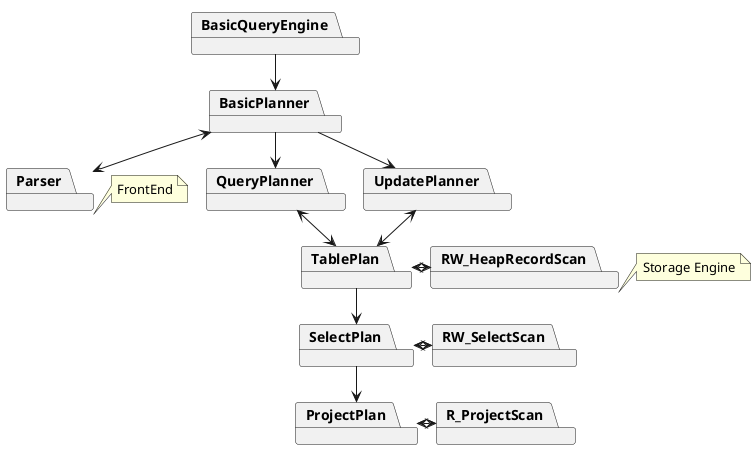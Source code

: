 @startuml Basic Query Engine Flow
!pragma layout smetana

package BasicQueryEngine
package BasicPlanner
package Parser
package QueryPlanner
package UpdatePlanner


package SelectPlan
package ProjectPlan
package TablePlan
package RW_HeapRecordScan

package R_ProjectScan
package RW_SelectScan

BasicQueryEngine --> BasicPlanner

BasicPlanner <--> Parser

BasicPlanner --> QueryPlanner
BasicPlanner --> UpdatePlanner

UpdatePlanner <--> TablePlan
QueryPlanner <--> TablePlan
TablePlan --> SelectPlan
SelectPlan --> ProjectPlan

SelectPlan <.> RW_SelectScan
ProjectPlan <.> R_ProjectScan
TablePlan <.> RW_HeapRecordScan

'RW_SelectScan -> RW_HeapRecordScan

note right of RW_HeapRecordScan
  Storage Engine
end note

note right of Parser
  FrontEnd
end note

@enduml